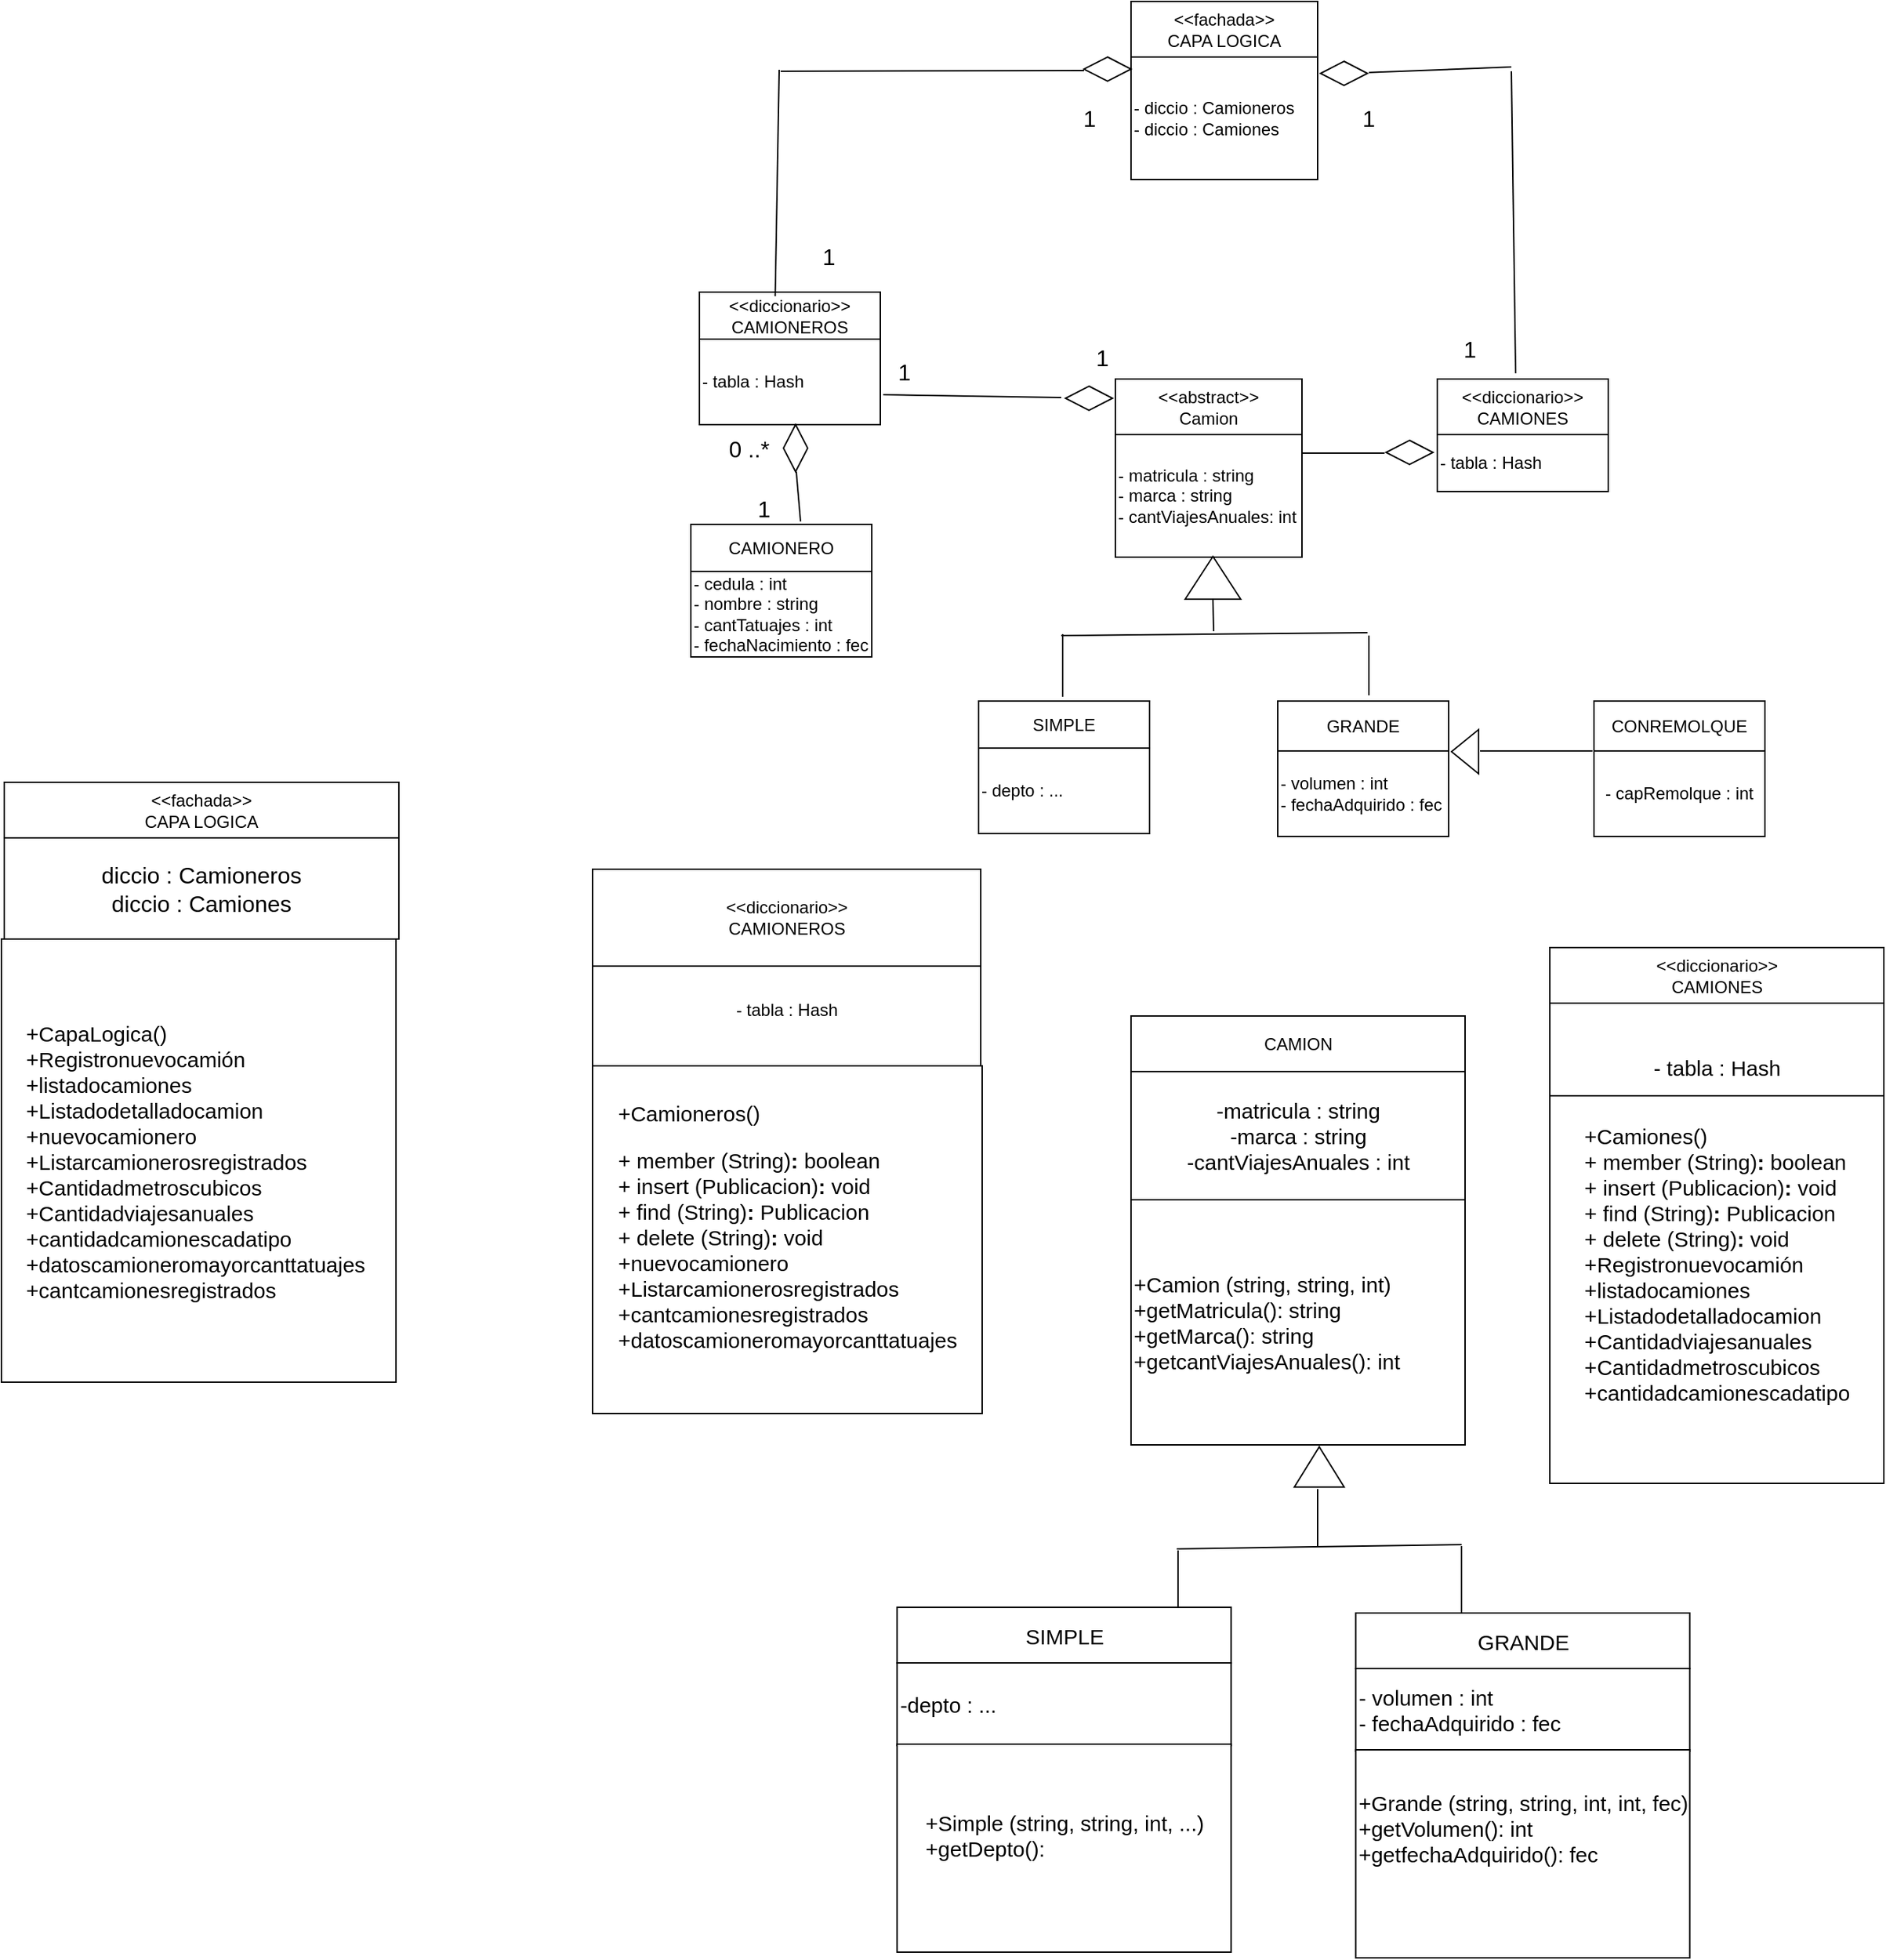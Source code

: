 <mxfile version="24.6.4" type="device">
  <diagram id="TnjgARC31iBr2IpA5Svu" name="Page-3">
    <mxGraphModel dx="2637" dy="1926" grid="0" gridSize="10" guides="1" tooltips="1" connect="1" arrows="1" fold="1" page="0" pageScale="1" pageWidth="850" pageHeight="1100" math="0" shadow="0">
      <root>
        <mxCell id="0" />
        <mxCell id="1" parent="0" />
        <mxCell id="fGBDCS5EOwIrlmdmVvmX-1" value="&amp;lt;&amp;lt;abstract&amp;gt;&amp;gt;&lt;div&gt;Camion&lt;/div&gt;" style="rounded=0;whiteSpace=wrap;html=1;" parent="1" vertex="1">
          <mxGeometry x="69" y="-167" width="131" height="39" as="geometry" />
        </mxCell>
        <mxCell id="fGBDCS5EOwIrlmdmVvmX-2" value="- matricula : string&lt;div&gt;- marca : string&amp;nbsp;&lt;/div&gt;&lt;div&gt;- cantViajesAnuales: int&lt;/div&gt;" style="rounded=0;whiteSpace=wrap;html=1;align=left;" parent="1" vertex="1">
          <mxGeometry x="69" y="-128" width="131" height="86" as="geometry" />
        </mxCell>
        <mxCell id="fGBDCS5EOwIrlmdmVvmX-3" value="&amp;lt;&amp;lt;diccionario&amp;gt;&amp;gt;&lt;div&gt;CAMIONES&lt;/div&gt;" style="rounded=0;whiteSpace=wrap;html=1;" parent="1" vertex="1">
          <mxGeometry x="295" y="-167" width="120" height="40" as="geometry" />
        </mxCell>
        <mxCell id="fGBDCS5EOwIrlmdmVvmX-5" value="- tabla : Hash" style="rounded=0;whiteSpace=wrap;html=1;align=left;" parent="1" vertex="1">
          <mxGeometry x="295" y="-128" width="120" height="40" as="geometry" />
        </mxCell>
        <mxCell id="fGBDCS5EOwIrlmdmVvmX-10" value="" style="triangle;whiteSpace=wrap;html=1;rotation=-90;" parent="1" vertex="1">
          <mxGeometry x="122.5" y="-47" width="30" height="39" as="geometry" />
        </mxCell>
        <mxCell id="fGBDCS5EOwIrlmdmVvmX-13" value="SIMPLE" style="rounded=0;whiteSpace=wrap;html=1;" parent="1" vertex="1">
          <mxGeometry x="-27" y="59" width="120" height="33" as="geometry" />
        </mxCell>
        <mxCell id="fGBDCS5EOwIrlmdmVvmX-14" value="- depto : ..." style="rounded=0;whiteSpace=wrap;html=1;align=left;" parent="1" vertex="1">
          <mxGeometry x="-27" y="92" width="120" height="60" as="geometry" />
        </mxCell>
        <mxCell id="fGBDCS5EOwIrlmdmVvmX-15" value="GRANDE" style="rounded=0;whiteSpace=wrap;html=1;" parent="1" vertex="1">
          <mxGeometry x="183" y="59" width="120" height="35" as="geometry" />
        </mxCell>
        <mxCell id="fGBDCS5EOwIrlmdmVvmX-16" value="- volumen : int&lt;div&gt;- fechaAdquirido : fec&lt;/div&gt;" style="rounded=0;whiteSpace=wrap;html=1;align=left;" parent="1" vertex="1">
          <mxGeometry x="183" y="94" width="120" height="60" as="geometry" />
        </mxCell>
        <mxCell id="fGBDCS5EOwIrlmdmVvmX-17" value="" style="endArrow=none;html=1;rounded=0;fontSize=12;startSize=8;endSize=8;curved=1;entryX=0;entryY=0.5;entryDx=0;entryDy=0;" parent="1" target="fGBDCS5EOwIrlmdmVvmX-10" edge="1">
          <mxGeometry width="50" height="50" relative="1" as="geometry">
            <mxPoint x="138" y="10" as="sourcePoint" />
            <mxPoint x="237" y="-24" as="targetPoint" />
          </mxGeometry>
        </mxCell>
        <mxCell id="fGBDCS5EOwIrlmdmVvmX-18" value="" style="endArrow=none;html=1;rounded=0;fontSize=12;startSize=8;endSize=8;curved=1;" parent="1" edge="1">
          <mxGeometry width="50" height="50" relative="1" as="geometry">
            <mxPoint x="31" y="13" as="sourcePoint" />
            <mxPoint x="246" y="11" as="targetPoint" />
          </mxGeometry>
        </mxCell>
        <mxCell id="fGBDCS5EOwIrlmdmVvmX-19" value="" style="endArrow=none;html=1;rounded=0;fontSize=12;startSize=8;endSize=8;curved=1;" parent="1" edge="1">
          <mxGeometry width="50" height="50" relative="1" as="geometry">
            <mxPoint x="247" y="55" as="sourcePoint" />
            <mxPoint x="247" y="13" as="targetPoint" />
          </mxGeometry>
        </mxCell>
        <mxCell id="fGBDCS5EOwIrlmdmVvmX-20" value="" style="endArrow=none;html=1;rounded=0;fontSize=12;startSize=8;endSize=8;curved=1;" parent="1" edge="1">
          <mxGeometry width="50" height="50" relative="1" as="geometry">
            <mxPoint x="32" y="56" as="sourcePoint" />
            <mxPoint x="32" y="12" as="targetPoint" />
          </mxGeometry>
        </mxCell>
        <mxCell id="fGBDCS5EOwIrlmdmVvmX-21" value="" style="rhombus;whiteSpace=wrap;html=1;" parent="1" vertex="1">
          <mxGeometry x="259" y="-124" width="33" height="17" as="geometry" />
        </mxCell>
        <mxCell id="fGBDCS5EOwIrlmdmVvmX-22" value="" style="endArrow=none;html=1;rounded=0;fontSize=12;startSize=8;endSize=8;curved=1;exitX=1;exitY=0.151;exitDx=0;exitDy=0;exitPerimeter=0;" parent="1" source="fGBDCS5EOwIrlmdmVvmX-2" edge="1">
          <mxGeometry width="50" height="50" relative="1" as="geometry">
            <mxPoint x="210" y="-74" as="sourcePoint" />
            <mxPoint x="258" y="-115" as="targetPoint" />
          </mxGeometry>
        </mxCell>
        <mxCell id="fGBDCS5EOwIrlmdmVvmX-25" value="CAMIONERO" style="rounded=0;whiteSpace=wrap;html=1;" parent="1" vertex="1">
          <mxGeometry x="-229" y="-65" width="127" height="33" as="geometry" />
        </mxCell>
        <mxCell id="fGBDCS5EOwIrlmdmVvmX-26" value="- cedula : int&lt;div&gt;- nombre : string&lt;/div&gt;&lt;div&gt;- cantTatuajes : int&lt;/div&gt;&lt;div&gt;- fechaNacimiento : fec&lt;/div&gt;" style="rounded=0;whiteSpace=wrap;html=1;align=left;" parent="1" vertex="1">
          <mxGeometry x="-229" y="-32" width="127" height="60" as="geometry" />
        </mxCell>
        <mxCell id="fGBDCS5EOwIrlmdmVvmX-29" value="&amp;lt;&amp;lt;diccionario&amp;gt;&amp;gt;&lt;div&gt;CAMIONEROS&lt;/div&gt;" style="rounded=0;whiteSpace=wrap;html=1;" parent="1" vertex="1">
          <mxGeometry x="-223" y="-228" width="127" height="33" as="geometry" />
        </mxCell>
        <mxCell id="fGBDCS5EOwIrlmdmVvmX-30" value="&lt;span style=&quot;caret-color: rgb(0, 0, 0); color: rgb(0, 0, 0); font-family: Helvetica; font-size: 12px; font-style: normal; font-variant-caps: normal; font-weight: 400; letter-spacing: normal; orphans: auto; text-align: left; text-indent: 0px; text-transform: none; white-space: normal; widows: auto; word-spacing: 0px; -webkit-text-stroke-width: 0px; background-color: rgb(255, 255, 255); text-decoration: none; display: inline !important; float: none;&quot;&gt;- tabla : Hash&lt;/span&gt;" style="rounded=0;whiteSpace=wrap;html=1;align=left;" parent="1" vertex="1">
          <mxGeometry x="-223" y="-195" width="127" height="60" as="geometry" />
        </mxCell>
        <mxCell id="fGBDCS5EOwIrlmdmVvmX-31" value="" style="rhombus;whiteSpace=wrap;html=1;" parent="1" vertex="1">
          <mxGeometry x="34" y="-162" width="33" height="17" as="geometry" />
        </mxCell>
        <mxCell id="fGBDCS5EOwIrlmdmVvmX-32" value="" style="endArrow=none;html=1;rounded=0;fontSize=12;startSize=8;endSize=8;curved=1;" parent="1" edge="1">
          <mxGeometry width="50" height="50" relative="1" as="geometry">
            <mxPoint x="-94" y="-156" as="sourcePoint" />
            <mxPoint x="31" y="-154" as="targetPoint" />
          </mxGeometry>
        </mxCell>
        <mxCell id="fGBDCS5EOwIrlmdmVvmX-33" value="1" style="text;strokeColor=none;fillColor=none;html=1;align=center;verticalAlign=middle;whiteSpace=wrap;rounded=0;fontSize=16;" parent="1" vertex="1">
          <mxGeometry x="-109" y="-187" width="60" height="30" as="geometry" />
        </mxCell>
        <mxCell id="fGBDCS5EOwIrlmdmVvmX-34" value="1" style="text;strokeColor=none;fillColor=none;html=1;align=center;verticalAlign=middle;whiteSpace=wrap;rounded=0;fontSize=16;" parent="1" vertex="1">
          <mxGeometry x="30" y="-197" width="60" height="30" as="geometry" />
        </mxCell>
        <mxCell id="fGBDCS5EOwIrlmdmVvmX-35" value="" style="rhombus;whiteSpace=wrap;html=1;rotation=90;" parent="1" vertex="1">
          <mxGeometry x="-172" y="-127" width="33" height="17" as="geometry" />
        </mxCell>
        <mxCell id="fGBDCS5EOwIrlmdmVvmX-42" value="" style="endArrow=none;html=1;rounded=0;fontSize=12;startSize=8;endSize=8;curved=1;" parent="1" edge="1">
          <mxGeometry width="50" height="50" relative="1" as="geometry">
            <mxPoint x="-152" y="-67" as="sourcePoint" />
            <mxPoint x="-155" y="-102" as="targetPoint" />
          </mxGeometry>
        </mxCell>
        <mxCell id="fGBDCS5EOwIrlmdmVvmX-43" value="1" style="text;strokeColor=none;fillColor=none;html=1;align=center;verticalAlign=middle;whiteSpace=wrap;rounded=0;fontSize=16;" parent="1" vertex="1">
          <mxGeometry x="-188" y="-91" width="21" height="30" as="geometry" />
        </mxCell>
        <mxCell id="fGBDCS5EOwIrlmdmVvmX-44" value="0 ..*" style="text;strokeColor=none;fillColor=none;html=1;align=center;verticalAlign=middle;whiteSpace=wrap;rounded=0;fontSize=16;" parent="1" vertex="1">
          <mxGeometry x="-209" y="-133.5" width="42" height="30" as="geometry" />
        </mxCell>
        <mxCell id="fGBDCS5EOwIrlmdmVvmX-45" value="CONREMOLQUE" style="rounded=0;whiteSpace=wrap;html=1;" parent="1" vertex="1">
          <mxGeometry x="405" y="59" width="120" height="35" as="geometry" />
        </mxCell>
        <mxCell id="fGBDCS5EOwIrlmdmVvmX-46" value="- capRemolque : int" style="rounded=0;whiteSpace=wrap;html=1;" parent="1" vertex="1">
          <mxGeometry x="405" y="94" width="120" height="60" as="geometry" />
        </mxCell>
        <mxCell id="fGBDCS5EOwIrlmdmVvmX-47" value="" style="triangle;whiteSpace=wrap;html=1;rotation=-180;" parent="1" vertex="1">
          <mxGeometry x="305" y="79" width="19" height="31" as="geometry" />
        </mxCell>
        <mxCell id="fGBDCS5EOwIrlmdmVvmX-48" value="" style="endArrow=none;html=1;rounded=0;fontSize=12;startSize=8;endSize=8;curved=1;" parent="1" edge="1">
          <mxGeometry width="50" height="50" relative="1" as="geometry">
            <mxPoint x="325" y="94" as="sourcePoint" />
            <mxPoint x="404" y="94" as="targetPoint" />
          </mxGeometry>
        </mxCell>
        <mxCell id="fGBDCS5EOwIrlmdmVvmX-49" value="&amp;lt;&amp;lt;fachada&amp;gt;&amp;gt;&lt;div&gt;CAPA LOGICA&lt;/div&gt;" style="rounded=0;whiteSpace=wrap;html=1;" parent="1" vertex="1">
          <mxGeometry x="80" y="-432" width="131" height="39" as="geometry" />
        </mxCell>
        <mxCell id="fGBDCS5EOwIrlmdmVvmX-50" value="- diccio : Camioneros&lt;div&gt;- diccio : Camiones&lt;/div&gt;" style="rounded=0;whiteSpace=wrap;html=1;align=left;" parent="1" vertex="1">
          <mxGeometry x="80" y="-393" width="131" height="86" as="geometry" />
        </mxCell>
        <mxCell id="fGBDCS5EOwIrlmdmVvmX-52" value="- tabla : Hash" style="rounded=0;whiteSpace=wrap;html=1;" parent="1" vertex="1">
          <mxGeometry x="-298" y="236" width="272.5" height="80" as="geometry" />
        </mxCell>
        <mxCell id="fGBDCS5EOwIrlmdmVvmX-53" value="&lt;div style=&quot;text-align: left; font-size: 15px;&quot;&gt;+Camioneros()&lt;/div&gt;&lt;div style=&quot;font-size: 15px;&quot;&gt;&lt;div style=&quot;&quot; title=&quot;Page 4&quot; class=&quot;page&quot;&gt;&lt;div class=&quot;section&quot;&gt;&lt;div class=&quot;layoutArea&quot;&gt;&lt;div class=&quot;column&quot;&gt;&lt;p&gt;&lt;/p&gt;&lt;div style=&quot;text-align: left;&quot;&gt;&lt;font style=&quot;font-size: 15px;&quot;&gt;+ member (String)&lt;span style=&quot;font-weight: 700;&quot;&gt;:&amp;nbsp;&lt;/span&gt;boolean&lt;/font&gt;&lt;/div&gt;&lt;div style=&quot;text-align: left;&quot;&gt;&lt;font style=&quot;font-size: 15px;&quot;&gt;+ insert (Publicacion)&lt;span style=&quot;font-weight: 700;&quot;&gt;:&amp;nbsp;&lt;/span&gt;void&lt;/font&gt;&lt;/div&gt;&lt;div style=&quot;text-align: left;&quot;&gt;&lt;font style=&quot;font-size: 15px;&quot;&gt;+ find (String)&lt;span style=&quot;font-weight: 700;&quot;&gt;:&amp;nbsp;&lt;/span&gt;Publicacion&lt;/font&gt;&lt;/div&gt;&lt;div style=&quot;text-align: left;&quot;&gt;&lt;font style=&quot;font-size: 15px;&quot;&gt;+ delete (String)&lt;span style=&quot;font-weight: 700;&quot;&gt;:&amp;nbsp;&lt;/span&gt;void&lt;/font&gt;&lt;/div&gt;&lt;div style=&quot;text-align: left;&quot;&gt;&lt;font style=&quot;font-size: 15px;&quot;&gt;+&lt;span style=&quot;font-family: Calibri, sans-serif;&quot;&gt;nuevocamionero&lt;/span&gt;&lt;/font&gt;&lt;/div&gt;&lt;div style=&quot;text-align: left;&quot;&gt;+&lt;span style=&quot;font-family: Calibri, sans-serif;&quot;&gt;Listarcamionerosregistrados&lt;/span&gt;&lt;/div&gt;&lt;div style=&quot;text-align: left;&quot;&gt;&lt;font style=&quot;font-size: 15px;&quot;&gt;&lt;span style=&quot;font-family: Calibri, sans-serif;&quot;&gt;+&lt;/span&gt;&lt;span style=&quot;font-family: Calibri, sans-serif;&quot;&gt;cantcamionesregistrados&lt;/span&gt;&lt;span style=&quot;font-family: Calibri, sans-serif;&quot;&gt;&lt;br&gt;&lt;/span&gt;&lt;/font&gt;&lt;/div&gt;&lt;div style=&quot;text-align: left;&quot;&gt;&lt;font style=&quot;font-size: 15px;&quot;&gt;&lt;span style=&quot;font-family: Calibri, sans-serif;&quot;&gt;+&lt;/span&gt;&lt;span style=&quot;font-family: Calibri, sans-serif;&quot;&gt;datoscamioneromayorcanttatuajes&lt;/span&gt;&lt;span style=&quot;font-family: Calibri, sans-serif;&quot;&gt;&lt;br&gt;&lt;/span&gt;&lt;/font&gt;&lt;/div&gt;&lt;/div&gt;&lt;/div&gt;&lt;/div&gt;&lt;/div&gt;&lt;/div&gt;&lt;div style=&quot;font-size: 15px;&quot;&gt;&lt;br&gt;&lt;/div&gt;" style="rounded=0;whiteSpace=wrap;html=1;" parent="1" vertex="1">
          <mxGeometry x="-298" y="315" width="273.5" height="244" as="geometry" />
        </mxCell>
        <mxCell id="fGBDCS5EOwIrlmdmVvmX-54" value="CAMION" style="rounded=0;whiteSpace=wrap;html=1;" parent="1" vertex="1">
          <mxGeometry x="80" y="280" width="234.5" height="39" as="geometry" />
        </mxCell>
        <mxCell id="fGBDCS5EOwIrlmdmVvmX-55" value="&lt;font style=&quot;font-size: 15px;&quot;&gt;-matricula : string&lt;/font&gt;&lt;div style=&quot;font-size: 15px;&quot;&gt;&lt;font style=&quot;font-size: 15px;&quot;&gt;-marca : string&lt;/font&gt;&lt;/div&gt;&lt;div style=&quot;font-size: 15px;&quot;&gt;&lt;font style=&quot;font-size: 15px;&quot;&gt;-cantViajesAnuales : int&lt;/font&gt;&lt;/div&gt;" style="rounded=0;whiteSpace=wrap;html=1;" parent="1" vertex="1">
          <mxGeometry x="80" y="319" width="234.5" height="90" as="geometry" />
        </mxCell>
        <mxCell id="fGBDCS5EOwIrlmdmVvmX-56" value="&lt;div style=&quot;font-size: 15px;&quot;&gt;&lt;font style=&quot;font-size: 15px;&quot;&gt;+Camion (string, string, int)&lt;/font&gt;&lt;/div&gt;&lt;div style=&quot;font-size: 15px;&quot;&gt;&lt;font style=&quot;font-size: 15px;&quot;&gt;+getMatricula(): string&lt;/font&gt;&lt;/div&gt;&lt;div style=&quot;font-size: 15px;&quot;&gt;&lt;font style=&quot;font-size: 15px;&quot;&gt;+getMarca(): string&lt;/font&gt;&lt;/div&gt;&lt;div style=&quot;font-size: 15px;&quot;&gt;&lt;font style=&quot;font-size: 15px;&quot;&gt;+getcantViajesAnuales(): int&lt;/font&gt;&lt;/div&gt;" style="rounded=0;whiteSpace=wrap;html=1;align=left;" parent="1" vertex="1">
          <mxGeometry x="80" y="409" width="234.5" height="172" as="geometry" />
        </mxCell>
        <mxCell id="fGBDCS5EOwIrlmdmVvmX-57" value="" style="triangle;whiteSpace=wrap;html=1;rotation=-90;" parent="1" vertex="1">
          <mxGeometry x="198" y="579" width="28.25" height="35" as="geometry" />
        </mxCell>
        <mxCell id="fGBDCS5EOwIrlmdmVvmX-59" value="" style="endArrow=none;html=1;rounded=0;fontSize=12;startSize=8;endSize=8;curved=1;" parent="1" edge="1">
          <mxGeometry width="50" height="50" relative="1" as="geometry">
            <mxPoint x="211" y="652" as="sourcePoint" />
            <mxPoint x="211" y="612" as="targetPoint" />
          </mxGeometry>
        </mxCell>
        <mxCell id="fGBDCS5EOwIrlmdmVvmX-60" value="" style="endArrow=none;html=1;rounded=0;fontSize=12;startSize=8;endSize=8;curved=1;" parent="1" edge="1">
          <mxGeometry width="50" height="50" relative="1" as="geometry">
            <mxPoint x="112.13" y="654" as="sourcePoint" />
            <mxPoint x="312.13" y="651" as="targetPoint" />
          </mxGeometry>
        </mxCell>
        <mxCell id="fGBDCS5EOwIrlmdmVvmX-61" value="" style="endArrow=none;html=1;rounded=0;fontSize=12;startSize=8;endSize=8;curved=1;" parent="1" edge="1">
          <mxGeometry width="50" height="50" relative="1" as="geometry">
            <mxPoint x="113" y="700" as="sourcePoint" />
            <mxPoint x="113" y="655" as="targetPoint" />
          </mxGeometry>
        </mxCell>
        <mxCell id="fGBDCS5EOwIrlmdmVvmX-62" value="" style="endArrow=none;html=1;rounded=0;fontSize=12;startSize=8;endSize=8;curved=1;" parent="1" edge="1">
          <mxGeometry width="50" height="50" relative="1" as="geometry">
            <mxPoint x="312" y="702" as="sourcePoint" />
            <mxPoint x="312" y="652" as="targetPoint" />
          </mxGeometry>
        </mxCell>
        <mxCell id="fGBDCS5EOwIrlmdmVvmX-63" value="&lt;font style=&quot;font-size: 15px;&quot;&gt;SIMPLE&lt;/font&gt;" style="rounded=0;whiteSpace=wrap;html=1;" parent="1" vertex="1">
          <mxGeometry x="-84.25" y="695" width="234.5" height="39" as="geometry" />
        </mxCell>
        <mxCell id="fGBDCS5EOwIrlmdmVvmX-64" value="&lt;font style=&quot;font-size: 15px;&quot;&gt;-depto : ...&lt;/font&gt;" style="rounded=0;whiteSpace=wrap;html=1;align=left;" parent="1" vertex="1">
          <mxGeometry x="-84.25" y="734" width="234.5" height="58" as="geometry" />
        </mxCell>
        <mxCell id="fGBDCS5EOwIrlmdmVvmX-65" value="&lt;div style=&quot;text-align: left;&quot;&gt;&lt;span style=&quot;font-size: 15px;&quot;&gt;+Simple (string, string, int, ...)&lt;/span&gt;&lt;/div&gt;&lt;div style=&quot;text-align: left; font-size: 15px;&quot;&gt;&lt;font style=&quot;font-size: 15px;&quot;&gt;+getDepto():&amp;nbsp;&lt;/font&gt;&lt;/div&gt;&lt;div style=&quot;font-size: 15px;&quot;&gt;&lt;br&gt;&lt;/div&gt;" style="rounded=0;whiteSpace=wrap;html=1;" parent="1" vertex="1">
          <mxGeometry x="-84.25" y="791" width="234.5" height="146" as="geometry" />
        </mxCell>
        <mxCell id="fGBDCS5EOwIrlmdmVvmX-66" value="&lt;font style=&quot;font-size: 15px;&quot;&gt;GRANDE&lt;/font&gt;" style="rounded=0;whiteSpace=wrap;html=1;" parent="1" vertex="1">
          <mxGeometry x="237.75" y="699" width="234.5" height="39" as="geometry" />
        </mxCell>
        <mxCell id="fGBDCS5EOwIrlmdmVvmX-67" value="&lt;font style=&quot;font-size: 15px;&quot;&gt;- volumen : int&lt;/font&gt;&lt;div style=&quot;font-size: 15px;&quot;&gt;&lt;font style=&quot;font-size: 15px;&quot;&gt;- fechaAdquirido : fec&lt;/font&gt;&lt;/div&gt;" style="rounded=0;whiteSpace=wrap;html=1;align=left;" parent="1" vertex="1">
          <mxGeometry x="237.75" y="738" width="234.5" height="58" as="geometry" />
        </mxCell>
        <mxCell id="fGBDCS5EOwIrlmdmVvmX-68" value="&lt;div style=&quot;text-align: left;&quot;&gt;&lt;span style=&quot;font-size: 15px;&quot;&gt;+Grande (string, string, int, int, fec)&lt;/span&gt;&lt;/div&gt;&lt;div style=&quot;text-align: left; font-size: 15px;&quot;&gt;&lt;font style=&quot;font-size: 15px;&quot;&gt;+getVolumen(): int&lt;/font&gt;&lt;/div&gt;&lt;div style=&quot;text-align: left; font-size: 15px;&quot;&gt;&lt;font style=&quot;font-size: 15px;&quot;&gt;+getfechaAdquirido(): fec&lt;/font&gt;&lt;/div&gt;&lt;div style=&quot;text-align: left; font-size: 15px;&quot;&gt;&lt;font style=&quot;font-size: 15px;&quot;&gt;&lt;br&gt;&lt;/font&gt;&lt;/div&gt;&lt;div style=&quot;font-size: 15px;&quot;&gt;&lt;br&gt;&lt;/div&gt;" style="rounded=0;whiteSpace=wrap;html=1;" parent="1" vertex="1">
          <mxGeometry x="237.75" y="795" width="234.5" height="146" as="geometry" />
        </mxCell>
        <mxCell id="fGBDCS5EOwIrlmdmVvmX-71" value="&amp;lt;&amp;lt;diccionario&amp;gt;&amp;gt;&lt;div&gt;CAMIONES&lt;/div&gt;" style="rounded=0;whiteSpace=wrap;html=1;" parent="1" vertex="1">
          <mxGeometry x="374" y="232" width="234.5" height="39" as="geometry" />
        </mxCell>
        <mxCell id="fGBDCS5EOwIrlmdmVvmX-72" value="&lt;font style=&quot;font-size: 15px;&quot;&gt;- tabla : Hash&lt;/font&gt;" style="rounded=0;whiteSpace=wrap;html=1;" parent="1" vertex="1">
          <mxGeometry x="374" y="271" width="234.5" height="90" as="geometry" />
        </mxCell>
        <mxCell id="fGBDCS5EOwIrlmdmVvmX-73" value="&lt;div style=&quot;text-align: left;&quot;&gt;&lt;span style=&quot;font-size: 15px;&quot;&gt;+Camiones()&lt;/span&gt;&lt;/div&gt;&lt;div style=&quot;text-align: left; font-size: 15px;&quot;&gt;&lt;font style=&quot;font-size: 15px;&quot;&gt;&lt;span style=&quot;&quot;&gt;+ member (String)&lt;/span&gt;&lt;span style=&quot;font-weight: 700;&quot;&gt;:&amp;nbsp;&lt;/span&gt;&lt;span style=&quot;&quot;&gt;boolean&lt;/span&gt;&lt;/font&gt;&lt;/div&gt;&lt;div style=&quot;font-size: 15px;&quot;&gt;&lt;div style=&quot;text-align: left;&quot;&gt;+ insert (Publicacion)&lt;span style=&quot;font-weight: 700;&quot;&gt;:&amp;nbsp;&lt;/span&gt;void&lt;/div&gt;&lt;div style=&quot;text-align: left;&quot;&gt;+ find (String)&lt;span style=&quot;font-weight: 700;&quot;&gt;:&amp;nbsp;&lt;/span&gt;Publicacion&lt;/div&gt;&lt;div&gt;&lt;div style=&quot;&quot; title=&quot;Page 4&quot; class=&quot;page&quot;&gt;&lt;div class=&quot;section&quot;&gt;&lt;div class=&quot;layoutArea&quot;&gt;&lt;div class=&quot;column&quot;&gt;&lt;font style=&quot;font-size: 15px;&quot;&gt;&lt;div style=&quot;text-align: left;&quot;&gt;+ delete (String)&lt;span style=&quot;font-weight: 700;&quot;&gt;:&amp;nbsp;&lt;/span&gt;void&lt;/div&gt;&lt;div style=&quot;text-align: left;&quot;&gt;+&lt;span style=&quot;font-family: Calibri, sans-serif;&quot;&gt;Registronuevocamión&lt;/span&gt;&lt;/div&gt;&lt;/font&gt;&lt;div style=&quot;text-align: left;&quot;&gt;&lt;font style=&quot;font-size: 15px;&quot;&gt;+&lt;span style=&quot;font-family: Calibri, sans-serif;&quot;&gt;listadocamiones&lt;/span&gt;&lt;/font&gt;&lt;/div&gt;&lt;div style=&quot;text-align: left;&quot;&gt;+&lt;span style=&quot;font-family: Calibri, sans-serif;&quot;&gt;Listadodetalladocamion&lt;/span&gt;&lt;/div&gt;&lt;div style=&quot;&quot;&gt;&lt;div style=&quot;text-align: left;&quot;&gt;&lt;font style=&quot;font-size: 15px;&quot;&gt;&lt;span style=&quot;font-family: Calibri, sans-serif;&quot;&gt;+&lt;/span&gt;&lt;span style=&quot;font-family: Calibri, sans-serif;&quot;&gt;Cantidadviajesanuales&lt;/span&gt;&lt;/font&gt;&lt;/div&gt;&lt;div style=&quot;text-align: left;&quot;&gt;&lt;font style=&quot;font-size: 15px;&quot;&gt;&lt;span style=&quot;font-family: Calibri, sans-serif;&quot;&gt;+&lt;/span&gt;&lt;span style=&quot;font-family: Calibri, sans-serif;&quot;&gt;Cantidadmetroscubicos&amp;nbsp;&lt;/span&gt;&lt;span style=&quot;font-family: Calibri, sans-serif;&quot;&gt;&lt;br&gt;&lt;/span&gt;&lt;/font&gt;&lt;/div&gt;&lt;div style=&quot;text-align: left;&quot;&gt;&lt;font style=&quot;font-size: 15px;&quot;&gt;&lt;span style=&quot;font-family: Calibri, sans-serif;&quot;&gt;+&lt;/span&gt;&lt;span style=&quot;font-family: Calibri, sans-serif;&quot;&gt;cantidadcamionescadatipo&lt;/span&gt;&lt;span style=&quot;font-family: Calibri, sans-serif;&quot;&gt;&lt;br&gt;&lt;/span&gt;&lt;/font&gt;&lt;/div&gt;&lt;div style=&quot;text-align: left;&quot;&gt;&lt;span style=&quot;font-family: Calibri, sans-serif;&quot;&gt;&lt;font style=&quot;font-size: 15px;&quot;&gt;&lt;br&gt;&lt;/font&gt;&lt;/span&gt;&lt;/div&gt;&lt;/div&gt;&lt;/div&gt;&lt;/div&gt;&lt;/div&gt;&lt;/div&gt;&lt;/div&gt;&lt;div&gt;&lt;br&gt;&lt;/div&gt;&lt;/div&gt;" style="rounded=0;whiteSpace=wrap;html=1;" parent="1" vertex="1">
          <mxGeometry x="374" y="336" width="234.5" height="272" as="geometry" />
        </mxCell>
        <mxCell id="fGBDCS5EOwIrlmdmVvmX-74" value="" style="rhombus;whiteSpace=wrap;html=1;" parent="1" vertex="1">
          <mxGeometry x="47" y="-393" width="33" height="17" as="geometry" />
        </mxCell>
        <mxCell id="fGBDCS5EOwIrlmdmVvmX-75" value="" style="rhombus;whiteSpace=wrap;html=1;" parent="1" vertex="1">
          <mxGeometry x="213" y="-390" width="33" height="17" as="geometry" />
        </mxCell>
        <mxCell id="fGBDCS5EOwIrlmdmVvmX-76" value="" style="endArrow=none;html=1;rounded=0;fontSize=12;startSize=8;endSize=8;curved=1;" parent="1" edge="1">
          <mxGeometry width="50" height="50" relative="1" as="geometry">
            <mxPoint x="-166" y="-383" as="sourcePoint" />
            <mxPoint x="47" y="-383.5" as="targetPoint" />
          </mxGeometry>
        </mxCell>
        <mxCell id="fGBDCS5EOwIrlmdmVvmX-77" value="" style="endArrow=none;html=1;rounded=0;fontSize=12;startSize=8;endSize=8;curved=1;exitX=1;exitY=0.151;exitDx=0;exitDy=0;exitPerimeter=0;" parent="1" edge="1">
          <mxGeometry width="50" height="50" relative="1" as="geometry">
            <mxPoint x="247" y="-382.09" as="sourcePoint" />
            <mxPoint x="347" y="-386" as="targetPoint" />
          </mxGeometry>
        </mxCell>
        <mxCell id="fGBDCS5EOwIrlmdmVvmX-78" value="" style="endArrow=none;html=1;rounded=0;fontSize=12;startSize=8;endSize=8;curved=1;exitX=0.419;exitY=0.087;exitDx=0;exitDy=0;exitPerimeter=0;" parent="1" source="fGBDCS5EOwIrlmdmVvmX-29" edge="1">
          <mxGeometry width="50" height="50" relative="1" as="geometry">
            <mxPoint x="-170" y="-236" as="sourcePoint" />
            <mxPoint x="-167" y="-384" as="targetPoint" />
          </mxGeometry>
        </mxCell>
        <mxCell id="fGBDCS5EOwIrlmdmVvmX-79" value="" style="endArrow=none;html=1;rounded=0;fontSize=12;startSize=8;endSize=8;curved=1;" parent="1" edge="1">
          <mxGeometry width="50" height="50" relative="1" as="geometry">
            <mxPoint x="350" y="-171" as="sourcePoint" />
            <mxPoint x="347" y="-383" as="targetPoint" />
          </mxGeometry>
        </mxCell>
        <mxCell id="fGBDCS5EOwIrlmdmVvmX-80" value="1" style="text;strokeColor=none;fillColor=none;html=1;align=center;verticalAlign=middle;whiteSpace=wrap;rounded=0;fontSize=16;" parent="1" vertex="1">
          <mxGeometry x="-162" y="-268" width="60" height="30" as="geometry" />
        </mxCell>
        <mxCell id="fGBDCS5EOwIrlmdmVvmX-81" value="1" style="text;strokeColor=none;fillColor=none;html=1;align=center;verticalAlign=middle;whiteSpace=wrap;rounded=0;fontSize=16;" parent="1" vertex="1">
          <mxGeometry x="20.5" y="-365" width="60" height="30" as="geometry" />
        </mxCell>
        <mxCell id="fGBDCS5EOwIrlmdmVvmX-82" value="1" style="text;strokeColor=none;fillColor=none;html=1;align=center;verticalAlign=middle;whiteSpace=wrap;rounded=0;fontSize=16;" parent="1" vertex="1">
          <mxGeometry x="217" y="-365" width="60" height="30" as="geometry" />
        </mxCell>
        <mxCell id="fGBDCS5EOwIrlmdmVvmX-83" value="1" style="text;strokeColor=none;fillColor=none;html=1;align=center;verticalAlign=middle;whiteSpace=wrap;rounded=0;fontSize=16;" parent="1" vertex="1">
          <mxGeometry x="288" y="-203" width="60" height="30" as="geometry" />
        </mxCell>
        <mxCell id="fGBDCS5EOwIrlmdmVvmX-84" value="&amp;lt;&amp;lt;fachada&amp;gt;&amp;gt;&lt;div&gt;CAPA LOGICA&lt;/div&gt;" style="rounded=0;whiteSpace=wrap;html=1;" parent="1" vertex="1">
          <mxGeometry x="-711" y="116" width="277" height="39" as="geometry" />
        </mxCell>
        <mxCell id="fGBDCS5EOwIrlmdmVvmX-85" value="&lt;font style=&quot;font-size: 16px;&quot;&gt;diccio : Camioneros&lt;/font&gt;&lt;div style=&quot;font-size: 16px;&quot;&gt;&lt;font style=&quot;font-size: 16px;&quot;&gt;diccio : Camiones&lt;/font&gt;&lt;/div&gt;" style="rounded=0;whiteSpace=wrap;html=1;" parent="1" vertex="1">
          <mxGeometry x="-711" y="155" width="277" height="71" as="geometry" />
        </mxCell>
        <mxCell id="fGBDCS5EOwIrlmdmVvmX-86" value="&lt;div style=&quot;text-align: left; font-size: 15px;&quot;&gt;&lt;font style=&quot;font-size: 15px;&quot;&gt;+CapaLogica()&lt;/font&gt;&lt;/div&gt;&lt;div style=&quot;text-align: left; font-size: 15px;&quot;&gt;&lt;font style=&quot;font-size: 15px;&quot;&gt;+&lt;span style=&quot;font-family: Calibri, sans-serif;&quot;&gt;Registronuevocamión&lt;/span&gt;&lt;/font&gt;&lt;/div&gt;&lt;font style=&quot;font-size: 15px;&quot;&gt;&lt;span style=&quot;font-family: -webkit-standard;&quot;&gt;&lt;/span&gt;&lt;/font&gt;&lt;div style=&quot;text-align: left; font-size: 15px;&quot;&gt;&lt;font style=&quot;font-size: 15px;&quot;&gt;+&lt;span style=&quot;font-family: Calibri, sans-serif;&quot;&gt;listadocamiones&lt;/span&gt;&lt;/font&gt;&lt;/div&gt;&lt;font style=&quot;font-size: 15px;&quot;&gt;&lt;span style=&quot;font-family: -webkit-standard;&quot;&gt;&lt;/span&gt;&lt;/font&gt;&lt;div style=&quot;text-align: left; font-size: 15px;&quot;&gt;&lt;font style=&quot;font-size: 15px;&quot;&gt;+&lt;span style=&quot;font-family: Calibri, sans-serif;&quot;&gt;Listadodetalladocamion&lt;/span&gt;&lt;/font&gt;&lt;/div&gt;&lt;font style=&quot;font-size: 15px;&quot;&gt;&lt;span style=&quot;font-family: -webkit-standard;&quot;&gt;&lt;/span&gt;&lt;/font&gt;&lt;div style=&quot;text-align: left; font-size: 15px;&quot;&gt;&lt;font style=&quot;font-size: 15px;&quot;&gt;+&lt;span style=&quot;font-family: Calibri, sans-serif;&quot;&gt;nuevocamionero&lt;/span&gt;&lt;/font&gt;&lt;/div&gt;&lt;font style=&quot;font-size: 15px;&quot;&gt;&lt;span style=&quot;font-family: -webkit-standard;&quot;&gt;&lt;/span&gt;&lt;/font&gt;&lt;div style=&quot;text-align: left; font-size: 15px;&quot;&gt;&lt;font style=&quot;font-size: 15px;&quot;&gt;+&lt;span style=&quot;font-family: Calibri, sans-serif;&quot;&gt;Listarcamionerosregistrados&lt;/span&gt;&lt;/font&gt;&lt;/div&gt;&lt;div style=&quot;text-align: left; font-size: 15px;&quot;&gt;&lt;font style=&quot;font-size: 15px;&quot;&gt;&lt;span style=&quot;font-family: Calibri, sans-serif;&quot;&gt;+&lt;/span&gt;&lt;span style=&quot;font-family: Calibri, sans-serif;&quot;&gt;Cantidadmetroscubicos&amp;nbsp;&lt;/span&gt;&lt;/font&gt;&lt;/div&gt;&lt;font style=&quot;font-size: 15px;&quot;&gt;&lt;span style=&quot;font-family: -webkit-standard;&quot;&gt;&lt;/span&gt;&lt;/font&gt;&lt;div style=&quot;text-align: left; font-size: 15px;&quot;&gt;&lt;font style=&quot;font-size: 15px;&quot;&gt;&lt;span style=&quot;font-family: Calibri, sans-serif;&quot;&gt;+&lt;/span&gt;&lt;span style=&quot;font-family: Calibri, sans-serif;&quot;&gt;Cantidadviajesanuales&lt;/span&gt;&lt;/font&gt;&lt;/div&gt;&lt;div style=&quot;text-align: left; font-size: 15px;&quot;&gt;&lt;font style=&quot;font-size: 15px;&quot;&gt;&lt;span style=&quot;font-family: Calibri, sans-serif;&quot;&gt;+&lt;/span&gt;&lt;span style=&quot;font-family: Calibri, sans-serif;&quot;&gt;cantidadcamionescadatipo&lt;/span&gt;&lt;/font&gt;&lt;/div&gt;&lt;div style=&quot;text-align: left; font-size: 15px;&quot;&gt;&lt;font style=&quot;font-size: 15px;&quot;&gt;&lt;span style=&quot;font-family: Calibri, sans-serif;&quot;&gt;+&lt;/span&gt;&lt;span style=&quot;font-family: Calibri, sans-serif;&quot;&gt;datoscamioneromayorcanttatuajes&lt;/span&gt;&lt;span style=&quot;font-family: Calibri, sans-serif;&quot;&gt;&amp;nbsp;&lt;/span&gt;&lt;/font&gt;&lt;/div&gt;&lt;div style=&quot;text-align: left; font-size: 15px;&quot;&gt;&lt;font style=&quot;font-size: 15px;&quot;&gt;&lt;span style=&quot;font-family: Calibri, sans-serif;&quot;&gt;+&lt;/span&gt;&lt;span style=&quot;font-family: Calibri, sans-serif;&quot;&gt;cantcamionesregistrados&lt;/span&gt;&lt;/font&gt;&lt;/div&gt;&lt;span style=&quot;font-family: -webkit-standard; font-size: medium; text-align: start;&quot;&gt;&lt;/span&gt;&lt;span style=&quot;font-family: -webkit-standard; font-size: medium; text-align: start;&quot;&gt;&lt;/span&gt;&lt;span style=&quot;font-family: -webkit-standard; font-size: medium; text-align: start;&quot;&gt;&lt;/span&gt;&lt;span style=&quot;font-family: -webkit-standard; font-size: medium; text-align: start;&quot;&gt;&lt;/span&gt;&lt;span style=&quot;font-family: -webkit-standard; font-size: medium; text-align: start;&quot;&gt;&lt;/span&gt;" style="rounded=0;whiteSpace=wrap;html=1;" parent="1" vertex="1">
          <mxGeometry x="-713" y="226" width="277" height="311" as="geometry" />
        </mxCell>
        <mxCell id="fGBDCS5EOwIrlmdmVvmX-88" value="&amp;lt;&amp;lt;diccionario&amp;gt;&amp;gt;&lt;div&gt;CAMIONEROS&lt;/div&gt;" style="rounded=0;whiteSpace=wrap;html=1;" parent="1" vertex="1">
          <mxGeometry x="-298" y="177" width="272.5" height="68" as="geometry" />
        </mxCell>
      </root>
    </mxGraphModel>
  </diagram>
</mxfile>
